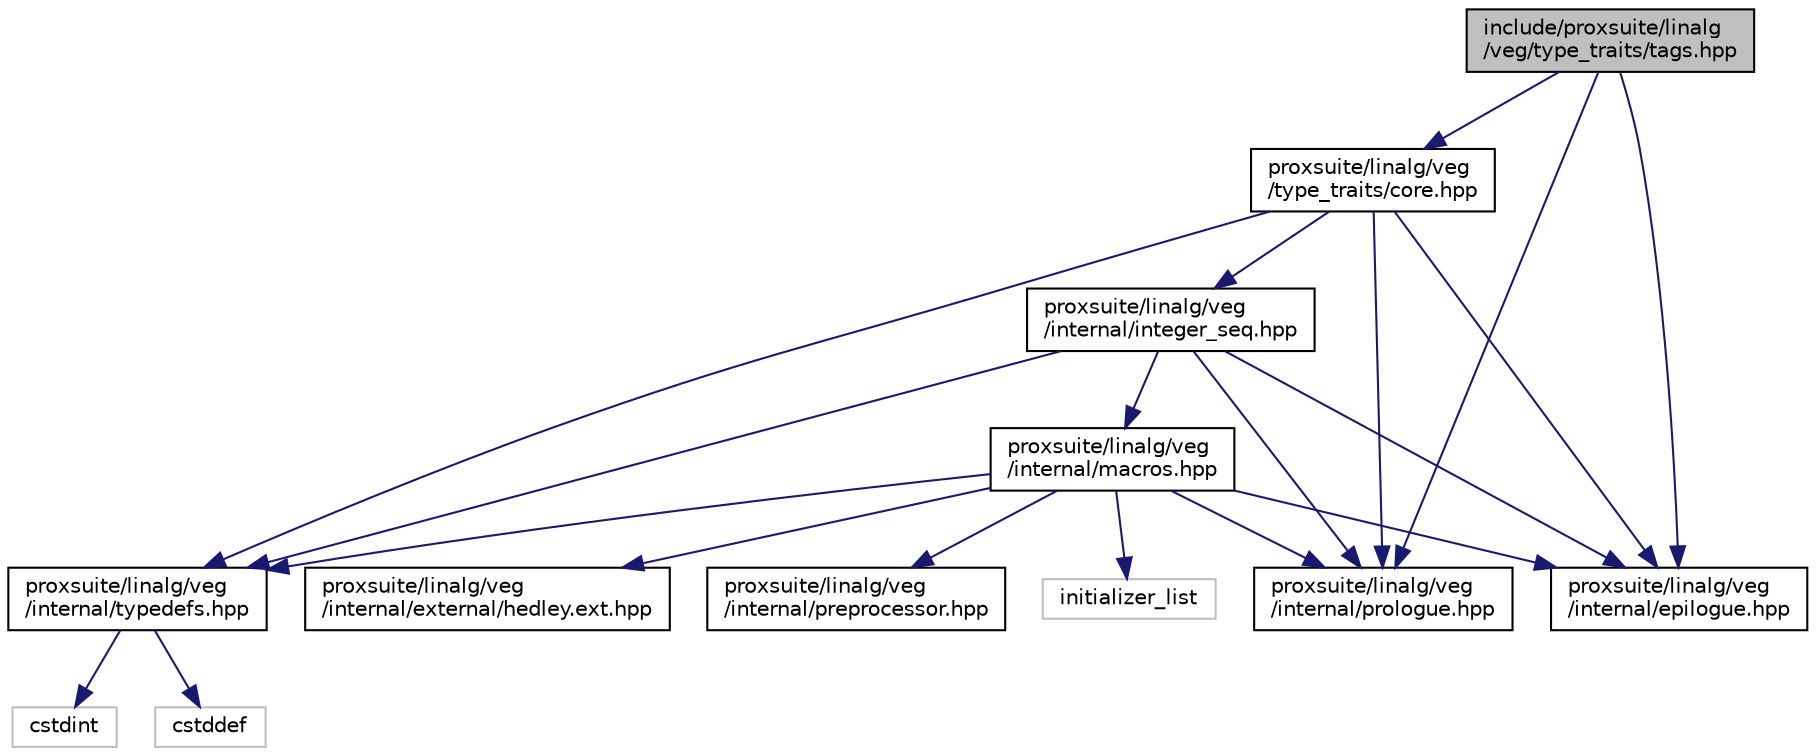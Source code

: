 digraph "include/proxsuite/linalg/veg/type_traits/tags.hpp"
{
 // LATEX_PDF_SIZE
  bgcolor="transparent";
  edge [fontname="Helvetica",fontsize="10",labelfontname="Helvetica",labelfontsize="10"];
  node [fontname="Helvetica",fontsize="10",shape=record];
  Node1 [label="include/proxsuite/linalg\l/veg/type_traits/tags.hpp",height=0.2,width=0.4,color="black", fillcolor="grey75", style="filled", fontcolor="black",tooltip=" "];
  Node1 -> Node2 [color="midnightblue",fontsize="10",style="solid",fontname="Helvetica"];
  Node2 [label="proxsuite/linalg/veg\l/type_traits/core.hpp",height=0.2,width=0.4,color="black",URL="$veg_2type__traits_2core_8hpp.html",tooltip=" "];
  Node2 -> Node3 [color="midnightblue",fontsize="10",style="solid",fontname="Helvetica"];
  Node3 [label="proxsuite/linalg/veg\l/internal/typedefs.hpp",height=0.2,width=0.4,color="black",URL="$typedefs_8hpp.html",tooltip=" "];
  Node3 -> Node4 [color="midnightblue",fontsize="10",style="solid",fontname="Helvetica"];
  Node4 [label="cstdint",height=0.2,width=0.4,color="grey75",tooltip=" "];
  Node3 -> Node5 [color="midnightblue",fontsize="10",style="solid",fontname="Helvetica"];
  Node5 [label="cstddef",height=0.2,width=0.4,color="grey75",tooltip=" "];
  Node2 -> Node6 [color="midnightblue",fontsize="10",style="solid",fontname="Helvetica"];
  Node6 [label="proxsuite/linalg/veg\l/internal/integer_seq.hpp",height=0.2,width=0.4,color="black",URL="$integer__seq_8hpp.html",tooltip=" "];
  Node6 -> Node3 [color="midnightblue",fontsize="10",style="solid",fontname="Helvetica"];
  Node6 -> Node7 [color="midnightblue",fontsize="10",style="solid",fontname="Helvetica"];
  Node7 [label="proxsuite/linalg/veg\l/internal/macros.hpp",height=0.2,width=0.4,color="black",URL="$macros_8hpp.html",tooltip=" "];
  Node7 -> Node8 [color="midnightblue",fontsize="10",style="solid",fontname="Helvetica"];
  Node8 [label="proxsuite/linalg/veg\l/internal/external/hedley.ext.hpp",height=0.2,width=0.4,color="black",URL="$hedley_8ext_8hpp.html",tooltip=" "];
  Node7 -> Node3 [color="midnightblue",fontsize="10",style="solid",fontname="Helvetica"];
  Node7 -> Node9 [color="midnightblue",fontsize="10",style="solid",fontname="Helvetica"];
  Node9 [label="proxsuite/linalg/veg\l/internal/preprocessor.hpp",height=0.2,width=0.4,color="black",URL="$preprocessor_8hpp.html",tooltip=" "];
  Node7 -> Node10 [color="midnightblue",fontsize="10",style="solid",fontname="Helvetica"];
  Node10 [label="proxsuite/linalg/veg\l/internal/prologue.hpp",height=0.2,width=0.4,color="black",URL="$prologue_8hpp.html",tooltip=" "];
  Node7 -> Node11 [color="midnightblue",fontsize="10",style="solid",fontname="Helvetica"];
  Node11 [label="initializer_list",height=0.2,width=0.4,color="grey75",tooltip=" "];
  Node7 -> Node12 [color="midnightblue",fontsize="10",style="solid",fontname="Helvetica"];
  Node12 [label="proxsuite/linalg/veg\l/internal/epilogue.hpp",height=0.2,width=0.4,color="black",URL="$epilogue_8hpp.html",tooltip=" "];
  Node6 -> Node10 [color="midnightblue",fontsize="10",style="solid",fontname="Helvetica"];
  Node6 -> Node12 [color="midnightblue",fontsize="10",style="solid",fontname="Helvetica"];
  Node2 -> Node10 [color="midnightblue",fontsize="10",style="solid",fontname="Helvetica"];
  Node2 -> Node12 [color="midnightblue",fontsize="10",style="solid",fontname="Helvetica"];
  Node1 -> Node10 [color="midnightblue",fontsize="10",style="solid",fontname="Helvetica"];
  Node1 -> Node12 [color="midnightblue",fontsize="10",style="solid",fontname="Helvetica"];
}

